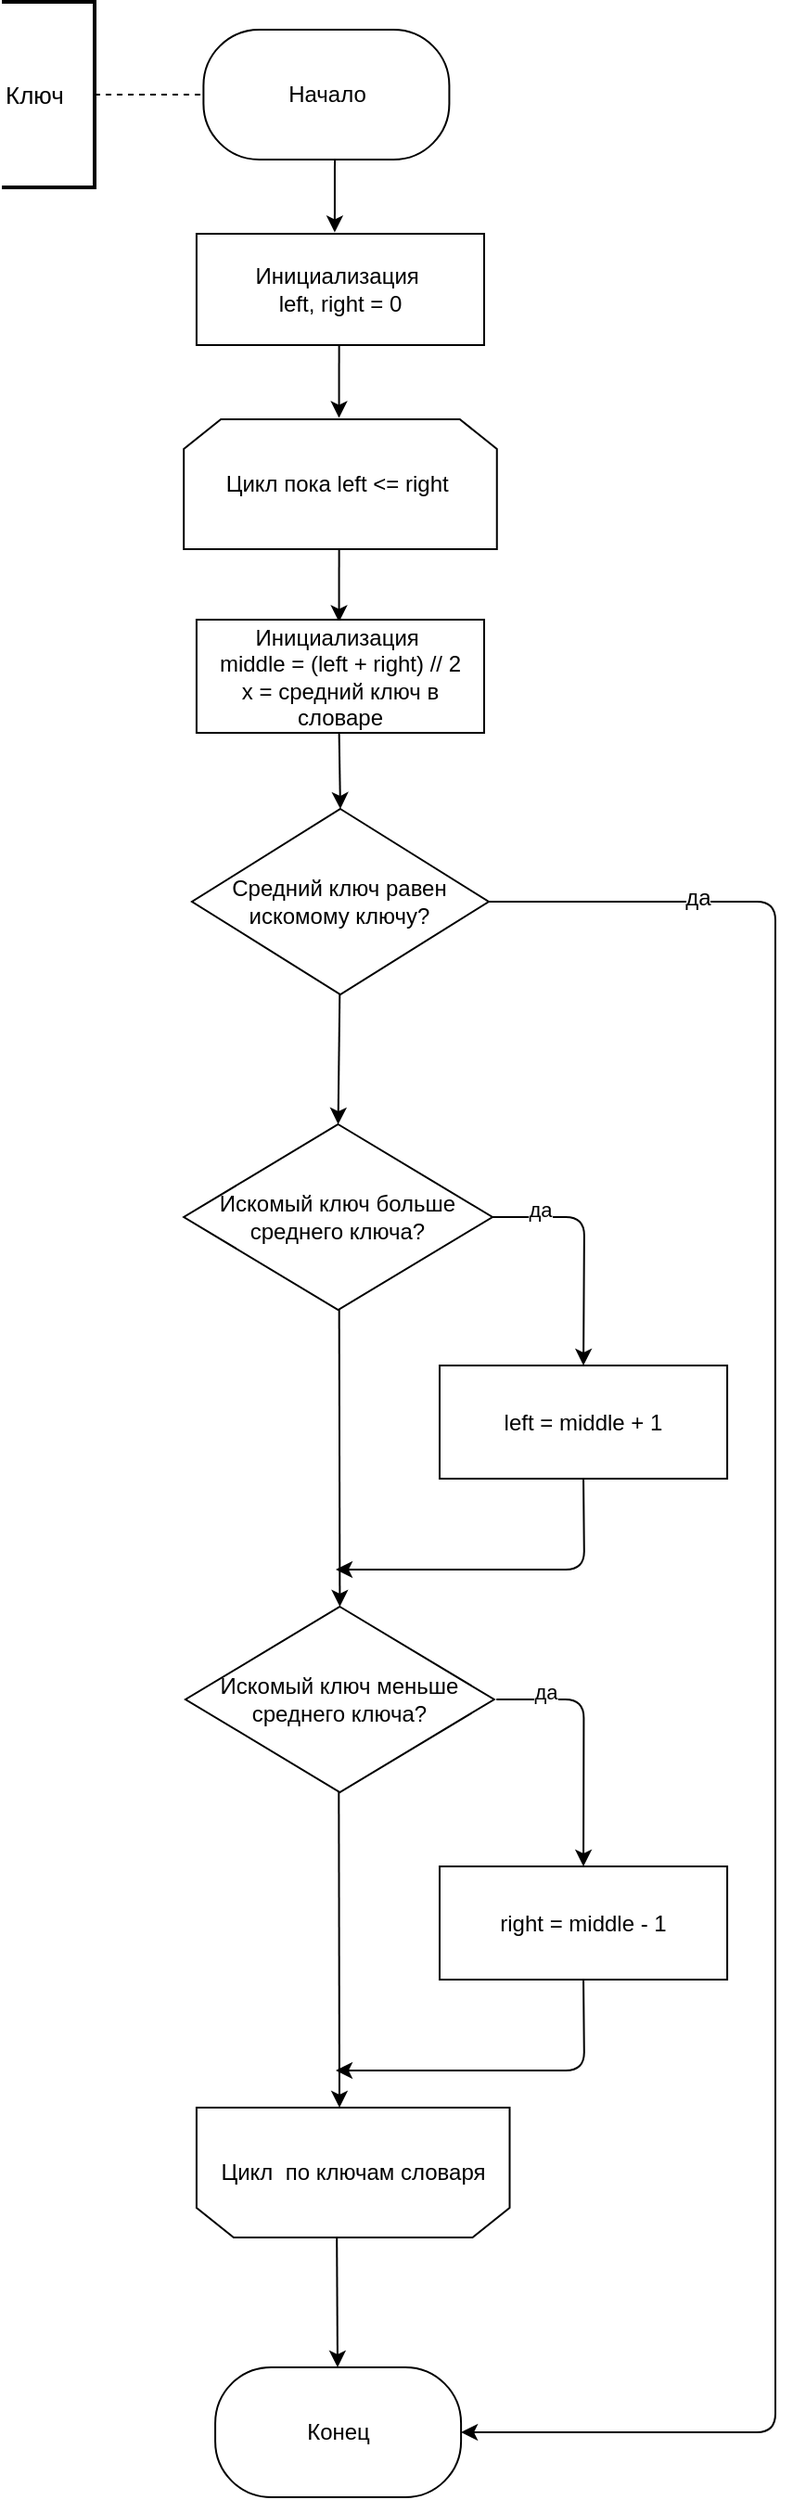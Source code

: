 <mxfile version="14.1.2" type="device"><diagram id="BjiO_fK0GudBhRSHpEPe" name="Page-1"><mxGraphModel dx="1577" dy="960" grid="1" gridSize="10" guides="1" tooltips="1" connect="1" arrows="1" fold="1" page="1" pageScale="1" pageWidth="827" pageHeight="1169" math="0" shadow="0"><root><mxCell id="0"/><mxCell id="1" parent="0"/><mxCell id="agkX4Lh6OkMtpgwpdLsP-276" value="" style="endArrow=classic;html=1;exitX=0.5;exitY=1;exitDx=0;exitDy=0;entryX=0.51;entryY=-0.011;entryDx=0;entryDy=0;entryPerimeter=0;" parent="1" edge="1"><mxGeometry width="50" height="50" relative="1" as="geometry"><mxPoint x="279.49" y="860" as="sourcePoint"/><mxPoint x="279.444" y="899.23" as="targetPoint"/></mxGeometry></mxCell><mxCell id="agkX4Lh6OkMtpgwpdLsP-294" value="Начало" style="rounded=1;whiteSpace=wrap;html=1;arcSize=43;" parent="1" vertex="1"><mxGeometry x="208.7" y="790" width="132.51" height="70" as="geometry"/></mxCell><mxCell id="vk2p7MHMyIftJk1WSXyf-11" value="Цикл пока left &amp;lt;= right&amp;nbsp;" style="shape=loopLimit;whiteSpace=wrap;html=1;" vertex="1" parent="1"><mxGeometry x="198.09" y="1000" width="168.79" height="70" as="geometry"/></mxCell><mxCell id="vk2p7MHMyIftJk1WSXyf-32" value="" style="endArrow=classic;html=1;exitX=0.5;exitY=1;exitDx=0;exitDy=0;entryX=0.51;entryY=-0.011;entryDx=0;entryDy=0;entryPerimeter=0;" edge="1" parent="1"><mxGeometry width="50" height="50" relative="1" as="geometry"><mxPoint x="281.81" y="1070" as="sourcePoint"/><mxPoint x="281.764" y="1109.23" as="targetPoint"/></mxGeometry></mxCell><mxCell id="vk2p7MHMyIftJk1WSXyf-33" value="" style="endArrow=classic;html=1;exitX=0.5;exitY=1;exitDx=0;exitDy=0;entryX=0.5;entryY=0;entryDx=0;entryDy=0;" edge="1" parent="1" target="vk2p7MHMyIftJk1WSXyf-116"><mxGeometry width="50" height="50" relative="1" as="geometry"><mxPoint x="281.77" y="1450" as="sourcePoint"/><mxPoint x="282" y="1580" as="targetPoint"/></mxGeometry></mxCell><mxCell id="vk2p7MHMyIftJk1WSXyf-95" value="&lt;font style=&quot;font-size: 13px&quot;&gt;Ключ &amp;nbsp;&lt;/font&gt;" style="strokeWidth=2;html=1;shape=mxgraph.flowchart.annotation_1;align=left;pointerEvents=1;direction=west;" vertex="1" parent="1"><mxGeometry x="100" y="775" width="50" height="100" as="geometry"/></mxCell><mxCell id="vk2p7MHMyIftJk1WSXyf-98" value="" style="endArrow=none;dashed=1;html=1;entryX=0;entryY=0.5;entryDx=0;entryDy=0;exitX=0;exitY=0.5;exitDx=0;exitDy=0;exitPerimeter=0;" edge="1" parent="1" source="vk2p7MHMyIftJk1WSXyf-95" target="agkX4Lh6OkMtpgwpdLsP-294"><mxGeometry width="50" height="50" relative="1" as="geometry"><mxPoint x="143.08" y="850" as="sourcePoint"/><mxPoint x="193.08" y="800" as="targetPoint"/></mxGeometry></mxCell><mxCell id="vk2p7MHMyIftJk1WSXyf-99" value="Цикл &amp;nbsp;по ключам словаря" style="shape=loopLimit;whiteSpace=wrap;html=1;direction=west;" vertex="1" parent="1"><mxGeometry x="204.96" y="1910" width="168.79" height="70" as="geometry"/></mxCell><mxCell id="vk2p7MHMyIftJk1WSXyf-100" value="" style="endArrow=classic;html=1;exitX=1;exitY=0.5;exitDx=0;exitDy=0;entryX=0.5;entryY=0;entryDx=0;entryDy=0;" edge="1" parent="1" source="vk2p7MHMyIftJk1WSXyf-111" target="vk2p7MHMyIftJk1WSXyf-113"><mxGeometry width="50" height="50" relative="1" as="geometry"><mxPoint x="281.77" y="1450" as="sourcePoint"/><mxPoint x="440" y="1400" as="targetPoint"/><Array as="points"><mxPoint x="414" y="1430"/></Array></mxGeometry></mxCell><mxCell id="vk2p7MHMyIftJk1WSXyf-115" value="да" style="edgeLabel;html=1;align=center;verticalAlign=middle;resizable=0;points=[];" vertex="1" connectable="0" parent="vk2p7MHMyIftJk1WSXyf-100"><mxGeometry x="-0.627" y="4" relative="1" as="geometry"><mxPoint x="1" as="offset"/></mxGeometry></mxCell><mxCell id="vk2p7MHMyIftJk1WSXyf-101" value="Конец" style="rounded=1;whiteSpace=wrap;html=1;arcSize=43;" vertex="1" parent="1"><mxGeometry x="215.04" y="2050" width="132.51" height="70" as="geometry"/></mxCell><mxCell id="vk2p7MHMyIftJk1WSXyf-102" value="" style="endArrow=classic;html=1;exitX=1;exitY=0.5;exitDx=0;exitDy=0;entryX=1;entryY=0.5;entryDx=0;entryDy=0;" edge="1" parent="1" source="vk2p7MHMyIftJk1WSXyf-109" target="vk2p7MHMyIftJk1WSXyf-101"><mxGeometry width="50" height="50" relative="1" as="geometry"><mxPoint x="363.13" y="1260" as="sourcePoint"/><mxPoint x="500" y="1810" as="targetPoint"/><Array as="points"><mxPoint x="517" y="1260"/><mxPoint x="516.92" y="1360"/><mxPoint x="517" y="1830"/><mxPoint x="517" y="2085"/></Array></mxGeometry></mxCell><mxCell id="vk2p7MHMyIftJk1WSXyf-103" value="&lt;font style=&quot;font-size: 12px&quot;&gt;да&lt;/font&gt;" style="edgeLabel;html=1;align=center;verticalAlign=middle;resizable=0;points=[];" vertex="1" connectable="0" parent="vk2p7MHMyIftJk1WSXyf-102"><mxGeometry x="-0.803" y="2" relative="1" as="geometry"><mxPoint x="-1" as="offset"/></mxGeometry></mxCell><mxCell id="vk2p7MHMyIftJk1WSXyf-104" value="Инициализация&amp;nbsp;&lt;br&gt;left, right = 0" style="rounded=0;whiteSpace=wrap;html=1;strokeWidth=1;" vertex="1" parent="1"><mxGeometry x="204.96" y="900" width="155.04" height="60" as="geometry"/></mxCell><mxCell id="vk2p7MHMyIftJk1WSXyf-105" value="" style="endArrow=classic;html=1;exitX=0.5;exitY=1;exitDx=0;exitDy=0;entryX=0.51;entryY=-0.011;entryDx=0;entryDy=0;entryPerimeter=0;" edge="1" parent="1"><mxGeometry width="50" height="50" relative="1" as="geometry"><mxPoint x="281.81" y="960" as="sourcePoint"/><mxPoint x="281.764" y="999.23" as="targetPoint"/></mxGeometry></mxCell><mxCell id="vk2p7MHMyIftJk1WSXyf-106" value="Инициализация&amp;nbsp;&lt;br&gt;middle = (left + right) // 2&lt;br&gt;x = средний ключ в словаре" style="rounded=0;whiteSpace=wrap;html=1;strokeWidth=1;" vertex="1" parent="1"><mxGeometry x="204.96" y="1108" width="155.04" height="61" as="geometry"/></mxCell><mxCell id="vk2p7MHMyIftJk1WSXyf-107" value="" style="endArrow=classic;html=1;exitX=0.5;exitY=1;exitDx=0;exitDy=0;entryX=0.5;entryY=0;entryDx=0;entryDy=0;" edge="1" parent="1" target="vk2p7MHMyIftJk1WSXyf-109"><mxGeometry width="50" height="50" relative="1" as="geometry"><mxPoint x="281.81" y="1169" as="sourcePoint"/><mxPoint x="282" y="1208" as="targetPoint"/></mxGeometry></mxCell><mxCell id="vk2p7MHMyIftJk1WSXyf-109" value="Средний ключ равен искомому ключу?" style="rhombus;whiteSpace=wrap;html=1;strokeWidth=1;" vertex="1" parent="1"><mxGeometry x="202.48" y="1210" width="160" height="100" as="geometry"/></mxCell><mxCell id="vk2p7MHMyIftJk1WSXyf-110" value="" style="endArrow=classic;html=1;exitX=0.5;exitY=1;exitDx=0;exitDy=0;entryX=0.5;entryY=0;entryDx=0;entryDy=0;" edge="1" parent="1" target="vk2p7MHMyIftJk1WSXyf-111"><mxGeometry width="50" height="50" relative="1" as="geometry"><mxPoint x="282.14" y="1310" as="sourcePoint"/><mxPoint x="282.33" y="1350" as="targetPoint"/></mxGeometry></mxCell><mxCell id="vk2p7MHMyIftJk1WSXyf-111" value="Искомый ключ больше среднего ключа?" style="rhombus;whiteSpace=wrap;html=1;strokeWidth=1;" vertex="1" parent="1"><mxGeometry x="198.09" y="1380" width="166.41" height="100" as="geometry"/></mxCell><mxCell id="vk2p7MHMyIftJk1WSXyf-113" value="left = middle + 1" style="rounded=0;whiteSpace=wrap;html=1;strokeWidth=1;" vertex="1" parent="1"><mxGeometry x="336" y="1510" width="155.04" height="61" as="geometry"/></mxCell><mxCell id="vk2p7MHMyIftJk1WSXyf-116" value="Искомый ключ меньше среднего ключа?" style="rhombus;whiteSpace=wrap;html=1;strokeWidth=1;" vertex="1" parent="1"><mxGeometry x="199" y="1640" width="166.41" height="100" as="geometry"/></mxCell><mxCell id="vk2p7MHMyIftJk1WSXyf-117" value="" style="endArrow=classic;html=1;exitX=1;exitY=0.5;exitDx=0;exitDy=0;entryX=0.5;entryY=0;entryDx=0;entryDy=0;" edge="1" parent="1" target="vk2p7MHMyIftJk1WSXyf-119"><mxGeometry width="50" height="50" relative="1" as="geometry"><mxPoint x="366.61" y="1690" as="sourcePoint"/><mxPoint x="413.25" y="1800" as="targetPoint"/><Array as="points"><mxPoint x="413.73" y="1690"/></Array></mxGeometry></mxCell><mxCell id="vk2p7MHMyIftJk1WSXyf-118" value="да" style="edgeLabel;html=1;align=center;verticalAlign=middle;resizable=0;points=[];" vertex="1" connectable="0" parent="vk2p7MHMyIftJk1WSXyf-117"><mxGeometry x="-0.627" y="4" relative="1" as="geometry"><mxPoint x="1" as="offset"/></mxGeometry></mxCell><mxCell id="vk2p7MHMyIftJk1WSXyf-119" value="right = middle - 1" style="rounded=0;whiteSpace=wrap;html=1;strokeWidth=1;" vertex="1" parent="1"><mxGeometry x="336" y="1780" width="155.04" height="61" as="geometry"/></mxCell><mxCell id="vk2p7MHMyIftJk1WSXyf-120" value="" style="endArrow=classic;html=1;exitX=0.5;exitY=1;exitDx=0;exitDy=0;" edge="1" parent="1"><mxGeometry width="50" height="50" relative="1" as="geometry"><mxPoint x="281.65" y="1740" as="sourcePoint"/><mxPoint x="282" y="1910" as="targetPoint"/></mxGeometry></mxCell><mxCell id="vk2p7MHMyIftJk1WSXyf-121" value="" style="endArrow=classic;html=1;exitX=0.5;exitY=1;exitDx=0;exitDy=0;" edge="1" parent="1"><mxGeometry width="50" height="50" relative="1" as="geometry"><mxPoint x="280.58" y="1980" as="sourcePoint"/><mxPoint x="281" y="2050" as="targetPoint"/></mxGeometry></mxCell><mxCell id="vk2p7MHMyIftJk1WSXyf-125" value="" style="endArrow=classic;html=1;exitX=0.5;exitY=1;exitDx=0;exitDy=0;" edge="1" parent="1" source="vk2p7MHMyIftJk1WSXyf-113"><mxGeometry width="50" height="50" relative="1" as="geometry"><mxPoint x="240" y="1650" as="sourcePoint"/><mxPoint x="280" y="1620" as="targetPoint"/><Array as="points"><mxPoint x="414" y="1620"/></Array></mxGeometry></mxCell><mxCell id="vk2p7MHMyIftJk1WSXyf-127" value="" style="endArrow=classic;html=1;exitX=0.5;exitY=1;exitDx=0;exitDy=0;" edge="1" parent="1"><mxGeometry width="50" height="50" relative="1" as="geometry"><mxPoint x="413.52" y="1841" as="sourcePoint"/><mxPoint x="280.0" y="1890" as="targetPoint"/><Array as="points"><mxPoint x="414" y="1890"/></Array></mxGeometry></mxCell></root></mxGraphModel></diagram></mxfile>